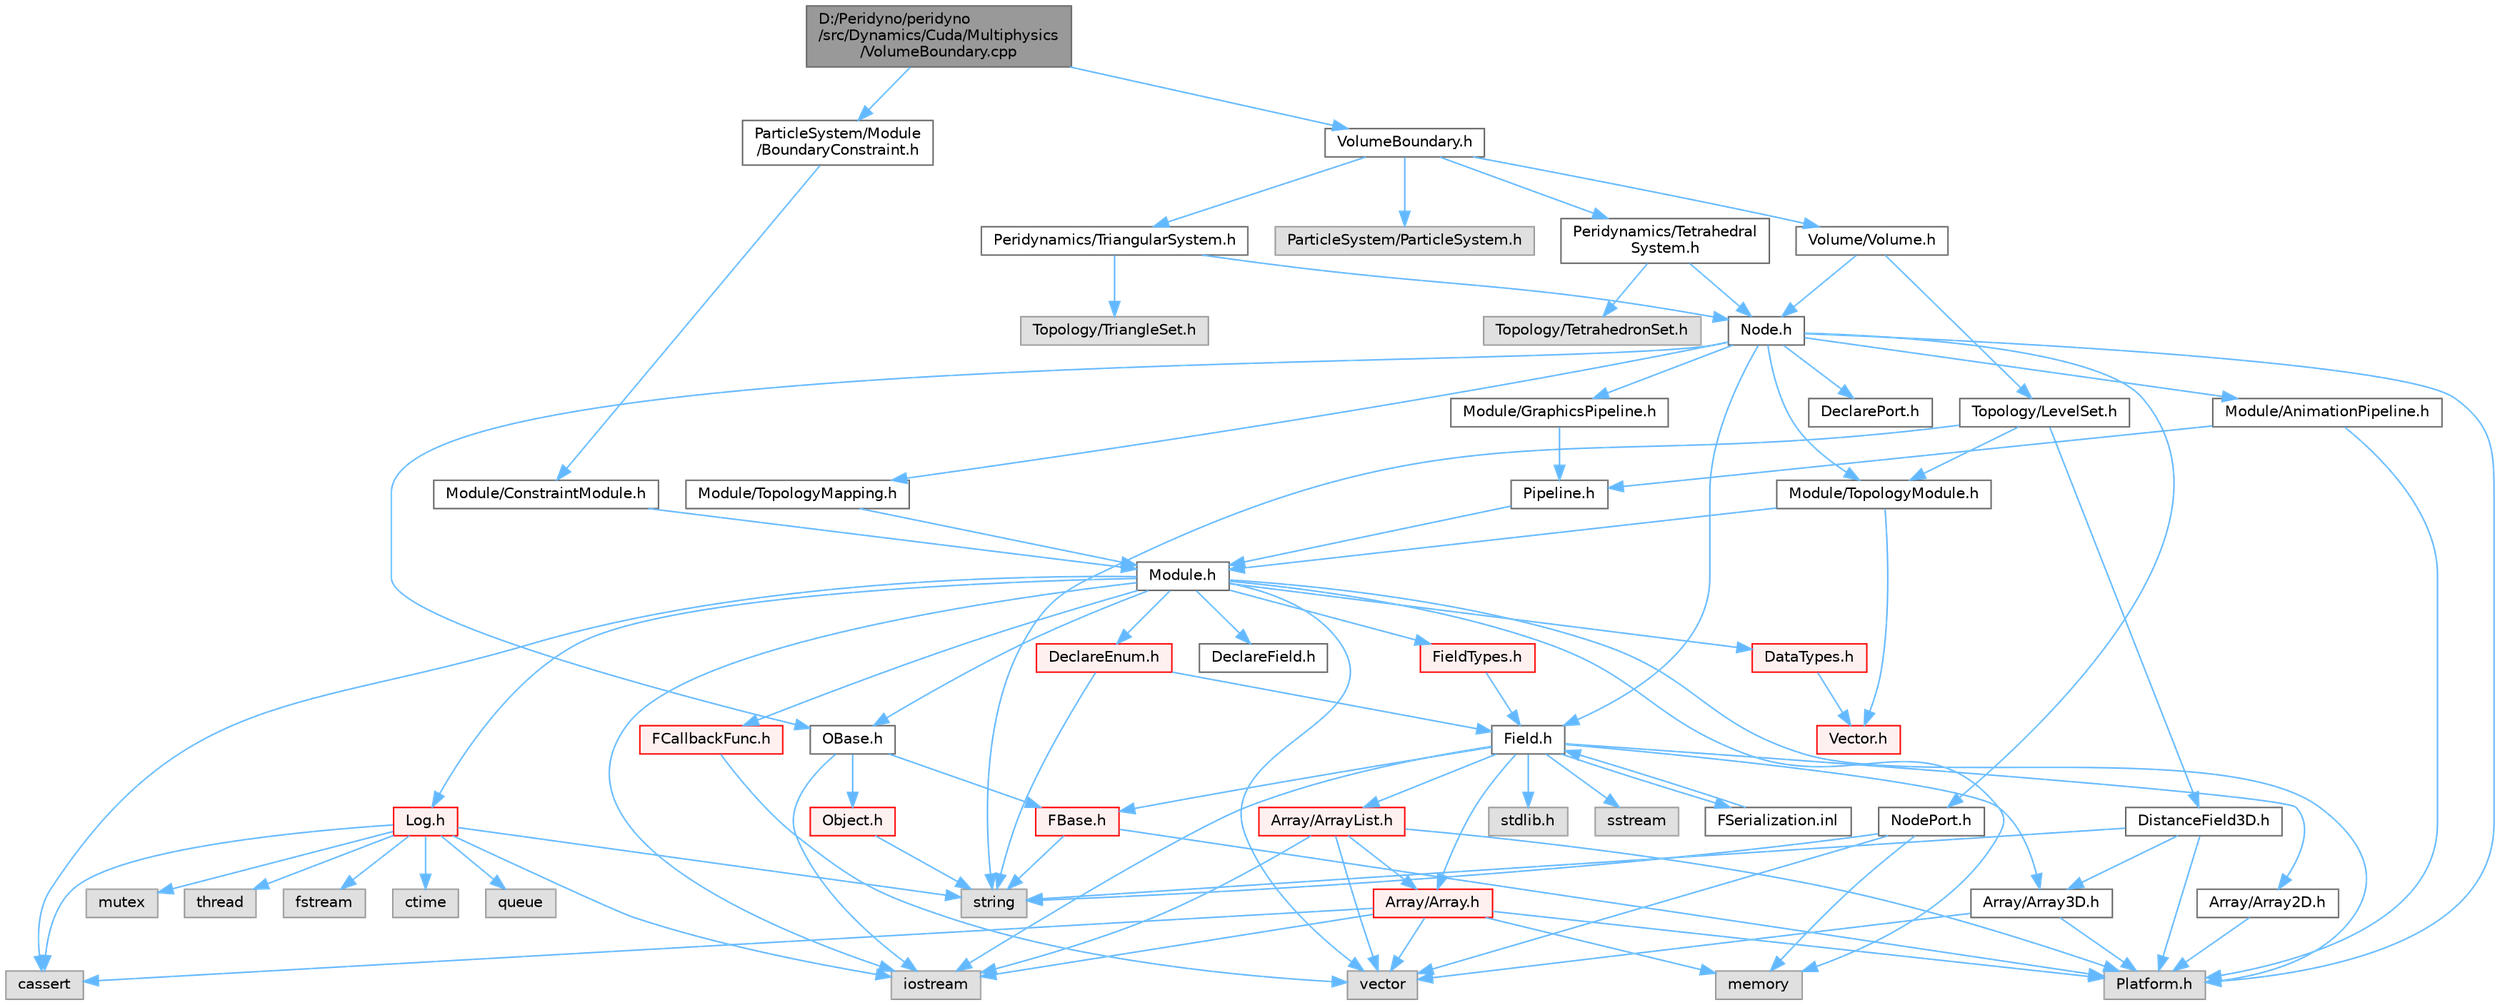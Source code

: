 digraph "D:/Peridyno/peridyno/src/Dynamics/Cuda/Multiphysics/VolumeBoundary.cpp"
{
 // LATEX_PDF_SIZE
  bgcolor="transparent";
  edge [fontname=Helvetica,fontsize=10,labelfontname=Helvetica,labelfontsize=10];
  node [fontname=Helvetica,fontsize=10,shape=box,height=0.2,width=0.4];
  Node1 [id="Node000001",label="D:/Peridyno/peridyno\l/src/Dynamics/Cuda/Multiphysics\l/VolumeBoundary.cpp",height=0.2,width=0.4,color="gray40", fillcolor="grey60", style="filled", fontcolor="black",tooltip=" "];
  Node1 -> Node2 [id="edge1_Node000001_Node000002",color="steelblue1",style="solid",tooltip=" "];
  Node2 [id="Node000002",label="VolumeBoundary.h",height=0.2,width=0.4,color="grey40", fillcolor="white", style="filled",URL="$_volume_boundary_8h.html",tooltip=" "];
  Node2 -> Node3 [id="edge2_Node000002_Node000003",color="steelblue1",style="solid",tooltip=" "];
  Node3 [id="Node000003",label="Volume/Volume.h",height=0.2,width=0.4,color="grey40", fillcolor="white", style="filled",URL="$_volume_8h.html",tooltip=" "];
  Node3 -> Node4 [id="edge3_Node000003_Node000004",color="steelblue1",style="solid",tooltip=" "];
  Node4 [id="Node000004",label="Node.h",height=0.2,width=0.4,color="grey40", fillcolor="white", style="filled",URL="$_node_8h.html",tooltip=" "];
  Node4 -> Node5 [id="edge4_Node000004_Node000005",color="steelblue1",style="solid",tooltip=" "];
  Node5 [id="Node000005",label="OBase.h",height=0.2,width=0.4,color="grey40", fillcolor="white", style="filled",URL="$_o_base_8h.html",tooltip=" "];
  Node5 -> Node6 [id="edge5_Node000005_Node000006",color="steelblue1",style="solid",tooltip=" "];
  Node6 [id="Node000006",label="iostream",height=0.2,width=0.4,color="grey60", fillcolor="#E0E0E0", style="filled",tooltip=" "];
  Node5 -> Node7 [id="edge6_Node000005_Node000007",color="steelblue1",style="solid",tooltip=" "];
  Node7 [id="Node000007",label="FBase.h",height=0.2,width=0.4,color="red", fillcolor="#FFF0F0", style="filled",URL="$_f_base_8h.html",tooltip=" "];
  Node7 -> Node8 [id="edge7_Node000007_Node000008",color="steelblue1",style="solid",tooltip=" "];
  Node8 [id="Node000008",label="Platform.h",height=0.2,width=0.4,color="grey60", fillcolor="#E0E0E0", style="filled",tooltip=" "];
  Node7 -> Node11 [id="edge8_Node000007_Node000011",color="steelblue1",style="solid",tooltip=" "];
  Node11 [id="Node000011",label="string",height=0.2,width=0.4,color="grey60", fillcolor="#E0E0E0", style="filled",tooltip=" "];
  Node5 -> Node14 [id="edge9_Node000005_Node000014",color="steelblue1",style="solid",tooltip=" "];
  Node14 [id="Node000014",label="Object.h",height=0.2,width=0.4,color="red", fillcolor="#FFF0F0", style="filled",URL="$_object_8h.html",tooltip=" "];
  Node14 -> Node11 [id="edge10_Node000014_Node000011",color="steelblue1",style="solid",tooltip=" "];
  Node4 -> Node17 [id="edge11_Node000004_Node000017",color="steelblue1",style="solid",tooltip=" "];
  Node17 [id="Node000017",label="Field.h",height=0.2,width=0.4,color="grey40", fillcolor="white", style="filled",URL="$_field_8h.html",tooltip=" "];
  Node17 -> Node6 [id="edge12_Node000017_Node000006",color="steelblue1",style="solid",tooltip=" "];
  Node17 -> Node18 [id="edge13_Node000017_Node000018",color="steelblue1",style="solid",tooltip=" "];
  Node18 [id="Node000018",label="stdlib.h",height=0.2,width=0.4,color="grey60", fillcolor="#E0E0E0", style="filled",tooltip=" "];
  Node17 -> Node19 [id="edge14_Node000017_Node000019",color="steelblue1",style="solid",tooltip=" "];
  Node19 [id="Node000019",label="sstream",height=0.2,width=0.4,color="grey60", fillcolor="#E0E0E0", style="filled",tooltip=" "];
  Node17 -> Node7 [id="edge15_Node000017_Node000007",color="steelblue1",style="solid",tooltip=" "];
  Node17 -> Node20 [id="edge16_Node000017_Node000020",color="steelblue1",style="solid",tooltip=" "];
  Node20 [id="Node000020",label="Array/Array.h",height=0.2,width=0.4,color="red", fillcolor="#FFF0F0", style="filled",URL="$_array_8h.html",tooltip=" "];
  Node20 -> Node8 [id="edge17_Node000020_Node000008",color="steelblue1",style="solid",tooltip=" "];
  Node20 -> Node21 [id="edge18_Node000020_Node000021",color="steelblue1",style="solid",tooltip=" "];
  Node21 [id="Node000021",label="cassert",height=0.2,width=0.4,color="grey60", fillcolor="#E0E0E0", style="filled",tooltip=" "];
  Node20 -> Node22 [id="edge19_Node000020_Node000022",color="steelblue1",style="solid",tooltip=" "];
  Node22 [id="Node000022",label="vector",height=0.2,width=0.4,color="grey60", fillcolor="#E0E0E0", style="filled",tooltip=" "];
  Node20 -> Node6 [id="edge20_Node000020_Node000006",color="steelblue1",style="solid",tooltip=" "];
  Node20 -> Node24 [id="edge21_Node000020_Node000024",color="steelblue1",style="solid",tooltip=" "];
  Node24 [id="Node000024",label="memory",height=0.2,width=0.4,color="grey60", fillcolor="#E0E0E0", style="filled",tooltip=" "];
  Node17 -> Node26 [id="edge22_Node000017_Node000026",color="steelblue1",style="solid",tooltip=" "];
  Node26 [id="Node000026",label="Array/Array2D.h",height=0.2,width=0.4,color="grey40", fillcolor="white", style="filled",URL="$_array2_d_8h.html",tooltip=" "];
  Node26 -> Node8 [id="edge23_Node000026_Node000008",color="steelblue1",style="solid",tooltip=" "];
  Node17 -> Node27 [id="edge24_Node000017_Node000027",color="steelblue1",style="solid",tooltip=" "];
  Node27 [id="Node000027",label="Array/Array3D.h",height=0.2,width=0.4,color="grey40", fillcolor="white", style="filled",URL="$_array3_d_8h.html",tooltip=" "];
  Node27 -> Node8 [id="edge25_Node000027_Node000008",color="steelblue1",style="solid",tooltip=" "];
  Node27 -> Node22 [id="edge26_Node000027_Node000022",color="steelblue1",style="solid",tooltip=" "];
  Node17 -> Node28 [id="edge27_Node000017_Node000028",color="steelblue1",style="solid",tooltip=" "];
  Node28 [id="Node000028",label="Array/ArrayList.h",height=0.2,width=0.4,color="red", fillcolor="#FFF0F0", style="filled",URL="$_array_list_8h.html",tooltip=" "];
  Node28 -> Node22 [id="edge28_Node000028_Node000022",color="steelblue1",style="solid",tooltip=" "];
  Node28 -> Node6 [id="edge29_Node000028_Node000006",color="steelblue1",style="solid",tooltip=" "];
  Node28 -> Node8 [id="edge30_Node000028_Node000008",color="steelblue1",style="solid",tooltip=" "];
  Node28 -> Node20 [id="edge31_Node000028_Node000020",color="steelblue1",style="solid",tooltip=" "];
  Node17 -> Node69 [id="edge32_Node000017_Node000069",color="steelblue1",style="solid",tooltip=" "];
  Node69 [id="Node000069",label="FSerialization.inl",height=0.2,width=0.4,color="grey40", fillcolor="white", style="filled",URL="$_f_serialization_8inl.html",tooltip=" "];
  Node69 -> Node17 [id="edge33_Node000069_Node000017",color="steelblue1",style="solid",tooltip=" "];
  Node4 -> Node8 [id="edge34_Node000004_Node000008",color="steelblue1",style="solid",tooltip=" "];
  Node4 -> Node70 [id="edge35_Node000004_Node000070",color="steelblue1",style="solid",tooltip=" "];
  Node70 [id="Node000070",label="DeclarePort.h",height=0.2,width=0.4,color="grey40", fillcolor="white", style="filled",URL="$_declare_port_8h.html",tooltip=" "];
  Node4 -> Node71 [id="edge36_Node000004_Node000071",color="steelblue1",style="solid",tooltip=" "];
  Node71 [id="Node000071",label="NodePort.h",height=0.2,width=0.4,color="grey40", fillcolor="white", style="filled",URL="$_node_port_8h.html",tooltip=" "];
  Node71 -> Node11 [id="edge37_Node000071_Node000011",color="steelblue1",style="solid",tooltip=" "];
  Node71 -> Node22 [id="edge38_Node000071_Node000022",color="steelblue1",style="solid",tooltip=" "];
  Node71 -> Node24 [id="edge39_Node000071_Node000024",color="steelblue1",style="solid",tooltip=" "];
  Node4 -> Node72 [id="edge40_Node000004_Node000072",color="steelblue1",style="solid",tooltip=" "];
  Node72 [id="Node000072",label="Module/TopologyModule.h",height=0.2,width=0.4,color="grey40", fillcolor="white", style="filled",URL="$_topology_module_8h.html",tooltip=" "];
  Node72 -> Node33 [id="edge41_Node000072_Node000033",color="steelblue1",style="solid",tooltip=" "];
  Node33 [id="Node000033",label="Vector.h",height=0.2,width=0.4,color="red", fillcolor="#FFF0F0", style="filled",URL="$_vector_8h.html",tooltip=" "];
  Node72 -> Node73 [id="edge42_Node000072_Node000073",color="steelblue1",style="solid",tooltip=" "];
  Node73 [id="Node000073",label="Module.h",height=0.2,width=0.4,color="grey40", fillcolor="white", style="filled",URL="$_module_8h.html",tooltip=" "];
  Node73 -> Node8 [id="edge43_Node000073_Node000008",color="steelblue1",style="solid",tooltip=" "];
  Node73 -> Node24 [id="edge44_Node000073_Node000024",color="steelblue1",style="solid",tooltip=" "];
  Node73 -> Node22 [id="edge45_Node000073_Node000022",color="steelblue1",style="solid",tooltip=" "];
  Node73 -> Node21 [id="edge46_Node000073_Node000021",color="steelblue1",style="solid",tooltip=" "];
  Node73 -> Node6 [id="edge47_Node000073_Node000006",color="steelblue1",style="solid",tooltip=" "];
  Node73 -> Node5 [id="edge48_Node000073_Node000005",color="steelblue1",style="solid",tooltip=" "];
  Node73 -> Node74 [id="edge49_Node000073_Node000074",color="steelblue1",style="solid",tooltip=" "];
  Node74 [id="Node000074",label="Log.h",height=0.2,width=0.4,color="red", fillcolor="#FFF0F0", style="filled",URL="$_log_8h.html",tooltip=" "];
  Node74 -> Node75 [id="edge50_Node000074_Node000075",color="steelblue1",style="solid",tooltip=" "];
  Node75 [id="Node000075",label="mutex",height=0.2,width=0.4,color="grey60", fillcolor="#E0E0E0", style="filled",tooltip=" "];
  Node74 -> Node76 [id="edge51_Node000074_Node000076",color="steelblue1",style="solid",tooltip=" "];
  Node76 [id="Node000076",label="thread",height=0.2,width=0.4,color="grey60", fillcolor="#E0E0E0", style="filled",tooltip=" "];
  Node74 -> Node11 [id="edge52_Node000074_Node000011",color="steelblue1",style="solid",tooltip=" "];
  Node74 -> Node77 [id="edge53_Node000074_Node000077",color="steelblue1",style="solid",tooltip=" "];
  Node77 [id="Node000077",label="fstream",height=0.2,width=0.4,color="grey60", fillcolor="#E0E0E0", style="filled",tooltip=" "];
  Node74 -> Node6 [id="edge54_Node000074_Node000006",color="steelblue1",style="solid",tooltip=" "];
  Node74 -> Node78 [id="edge55_Node000074_Node000078",color="steelblue1",style="solid",tooltip=" "];
  Node78 [id="Node000078",label="ctime",height=0.2,width=0.4,color="grey60", fillcolor="#E0E0E0", style="filled",tooltip=" "];
  Node74 -> Node79 [id="edge56_Node000074_Node000079",color="steelblue1",style="solid",tooltip=" "];
  Node79 [id="Node000079",label="queue",height=0.2,width=0.4,color="grey60", fillcolor="#E0E0E0", style="filled",tooltip=" "];
  Node74 -> Node21 [id="edge57_Node000074_Node000021",color="steelblue1",style="solid",tooltip=" "];
  Node73 -> Node83 [id="edge58_Node000073_Node000083",color="steelblue1",style="solid",tooltip=" "];
  Node83 [id="Node000083",label="DataTypes.h",height=0.2,width=0.4,color="red", fillcolor="#FFF0F0", style="filled",URL="$_data_types_8h.html",tooltip=" "];
  Node83 -> Node33 [id="edge59_Node000083_Node000033",color="steelblue1",style="solid",tooltip=" "];
  Node73 -> Node88 [id="edge60_Node000073_Node000088",color="steelblue1",style="solid",tooltip=" "];
  Node88 [id="Node000088",label="DeclareEnum.h",height=0.2,width=0.4,color="red", fillcolor="#FFF0F0", style="filled",URL="$_declare_enum_8h.html",tooltip=" "];
  Node88 -> Node11 [id="edge61_Node000088_Node000011",color="steelblue1",style="solid",tooltip=" "];
  Node88 -> Node17 [id="edge62_Node000088_Node000017",color="steelblue1",style="solid",tooltip=" "];
  Node73 -> Node89 [id="edge63_Node000073_Node000089",color="steelblue1",style="solid",tooltip=" "];
  Node89 [id="Node000089",label="DeclareField.h",height=0.2,width=0.4,color="grey40", fillcolor="white", style="filled",URL="$_declare_field_8h.html",tooltip=" "];
  Node73 -> Node90 [id="edge64_Node000073_Node000090",color="steelblue1",style="solid",tooltip=" "];
  Node90 [id="Node000090",label="FCallbackFunc.h",height=0.2,width=0.4,color="red", fillcolor="#FFF0F0", style="filled",URL="$_f_callback_func_8h.html",tooltip=" "];
  Node90 -> Node22 [id="edge65_Node000090_Node000022",color="steelblue1",style="solid",tooltip=" "];
  Node73 -> Node91 [id="edge66_Node000073_Node000091",color="steelblue1",style="solid",tooltip=" "];
  Node91 [id="Node000091",label="FieldTypes.h",height=0.2,width=0.4,color="red", fillcolor="#FFF0F0", style="filled",URL="$_field_types_8h.html",tooltip=" "];
  Node91 -> Node17 [id="edge67_Node000091_Node000017",color="steelblue1",style="solid",tooltip=" "];
  Node4 -> Node93 [id="edge68_Node000004_Node000093",color="steelblue1",style="solid",tooltip=" "];
  Node93 [id="Node000093",label="Module/TopologyMapping.h",height=0.2,width=0.4,color="grey40", fillcolor="white", style="filled",URL="$_topology_mapping_8h.html",tooltip=" "];
  Node93 -> Node73 [id="edge69_Node000093_Node000073",color="steelblue1",style="solid",tooltip=" "];
  Node4 -> Node94 [id="edge70_Node000004_Node000094",color="steelblue1",style="solid",tooltip=" "];
  Node94 [id="Node000094",label="Module/AnimationPipeline.h",height=0.2,width=0.4,color="grey40", fillcolor="white", style="filled",URL="$_animation_pipeline_8h.html",tooltip=" "];
  Node94 -> Node95 [id="edge71_Node000094_Node000095",color="steelblue1",style="solid",tooltip=" "];
  Node95 [id="Node000095",label="Pipeline.h",height=0.2,width=0.4,color="grey40", fillcolor="white", style="filled",URL="$_pipeline_8h.html",tooltip=" "];
  Node95 -> Node73 [id="edge72_Node000095_Node000073",color="steelblue1",style="solid",tooltip=" "];
  Node94 -> Node8 [id="edge73_Node000094_Node000008",color="steelblue1",style="solid",tooltip=" "];
  Node4 -> Node96 [id="edge74_Node000004_Node000096",color="steelblue1",style="solid",tooltip=" "];
  Node96 [id="Node000096",label="Module/GraphicsPipeline.h",height=0.2,width=0.4,color="grey40", fillcolor="white", style="filled",URL="$_graphics_pipeline_8h.html",tooltip=" "];
  Node96 -> Node95 [id="edge75_Node000096_Node000095",color="steelblue1",style="solid",tooltip=" "];
  Node3 -> Node97 [id="edge76_Node000003_Node000097",color="steelblue1",style="solid",tooltip=" "];
  Node97 [id="Node000097",label="Topology/LevelSet.h",height=0.2,width=0.4,color="grey40", fillcolor="white", style="filled",URL="$_level_set_8h.html",tooltip=" "];
  Node97 -> Node11 [id="edge77_Node000097_Node000011",color="steelblue1",style="solid",tooltip=" "];
  Node97 -> Node72 [id="edge78_Node000097_Node000072",color="steelblue1",style="solid",tooltip=" "];
  Node97 -> Node98 [id="edge79_Node000097_Node000098",color="steelblue1",style="solid",tooltip=" "];
  Node98 [id="Node000098",label="DistanceField3D.h",height=0.2,width=0.4,color="grey40", fillcolor="white", style="filled",URL="$_distance_field3_d_8h.html",tooltip="GPU supported signed distance field."];
  Node98 -> Node11 [id="edge80_Node000098_Node000011",color="steelblue1",style="solid",tooltip=" "];
  Node98 -> Node8 [id="edge81_Node000098_Node000008",color="steelblue1",style="solid",tooltip=" "];
  Node98 -> Node27 [id="edge82_Node000098_Node000027",color="steelblue1",style="solid",tooltip=" "];
  Node2 -> Node99 [id="edge83_Node000002_Node000099",color="steelblue1",style="solid",tooltip=" "];
  Node99 [id="Node000099",label="ParticleSystem/ParticleSystem.h",height=0.2,width=0.4,color="grey60", fillcolor="#E0E0E0", style="filled",tooltip=" "];
  Node2 -> Node100 [id="edge84_Node000002_Node000100",color="steelblue1",style="solid",tooltip=" "];
  Node100 [id="Node000100",label="Peridynamics/TriangularSystem.h",height=0.2,width=0.4,color="grey40", fillcolor="white", style="filled",URL="$_triangular_system_8h.html",tooltip=" "];
  Node100 -> Node4 [id="edge85_Node000100_Node000004",color="steelblue1",style="solid",tooltip=" "];
  Node100 -> Node101 [id="edge86_Node000100_Node000101",color="steelblue1",style="solid",tooltip=" "];
  Node101 [id="Node000101",label="Topology/TriangleSet.h",height=0.2,width=0.4,color="grey60", fillcolor="#E0E0E0", style="filled",tooltip=" "];
  Node2 -> Node102 [id="edge87_Node000002_Node000102",color="steelblue1",style="solid",tooltip=" "];
  Node102 [id="Node000102",label="Peridynamics/Tetrahedral\lSystem.h",height=0.2,width=0.4,color="grey40", fillcolor="white", style="filled",URL="$_tetrahedral_system_8h.html",tooltip=" "];
  Node102 -> Node4 [id="edge88_Node000102_Node000004",color="steelblue1",style="solid",tooltip=" "];
  Node102 -> Node103 [id="edge89_Node000102_Node000103",color="steelblue1",style="solid",tooltip=" "];
  Node103 [id="Node000103",label="Topology/TetrahedronSet.h",height=0.2,width=0.4,color="grey60", fillcolor="#E0E0E0", style="filled",tooltip=" "];
  Node1 -> Node104 [id="edge90_Node000001_Node000104",color="steelblue1",style="solid",tooltip=" "];
  Node104 [id="Node000104",label="ParticleSystem/Module\l/BoundaryConstraint.h",height=0.2,width=0.4,color="grey40", fillcolor="white", style="filled",URL="$_boundary_constraint_8h.html",tooltip=" "];
  Node104 -> Node105 [id="edge91_Node000104_Node000105",color="steelblue1",style="solid",tooltip=" "];
  Node105 [id="Node000105",label="Module/ConstraintModule.h",height=0.2,width=0.4,color="grey40", fillcolor="white", style="filled",URL="$_constraint_module_8h.html",tooltip=" "];
  Node105 -> Node73 [id="edge92_Node000105_Node000073",color="steelblue1",style="solid",tooltip=" "];
}
